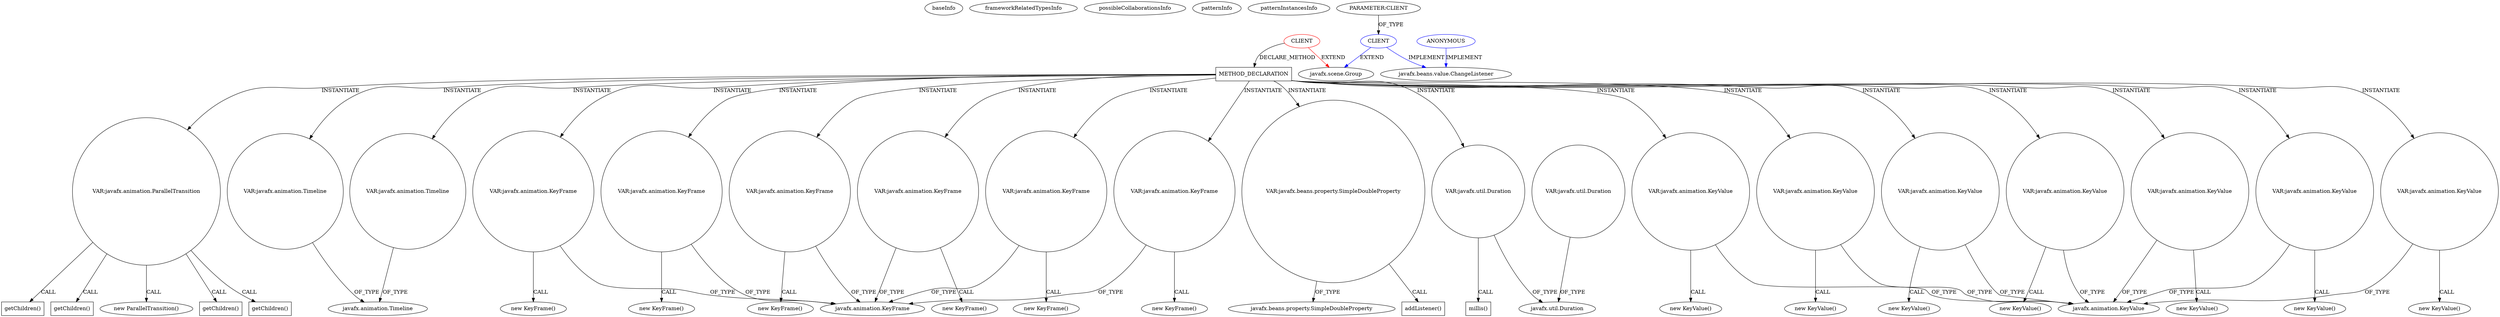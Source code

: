 digraph {
baseInfo[graphId=2656,category="pattern",isAnonymous=false,possibleRelation=true]
frameworkRelatedTypesInfo[0="javafx.scene.Group"]
possibleCollaborationsInfo[0="2656~PARAMETER_TYPE_DECLARATION-~javafx.scene.Group ~javafx.scene.Group javafx.beans.value.ChangeListener ~false~false"]
patternInfo[frequency=2.0,patternRootClient=0]
patternInstancesInfo[0="MrLoNee-RadialFx~/MrLoNee-RadialFx/RadialFx-master/src/com/mrlonee/radialfx/settingsmenu/RadialSettingsMenu.java~RadialSettingsMenu~976",1="MrLoNee-RadialFx~/MrLoNee-RadialFx/RadialFx-master/src/com/mrlonee/radialfx/moviemenu/RadialMovieMenu.java~RadialMovieMenu~969"]
34[label="new ParallelTransition()",vertexType="CONSTRUCTOR_CALL",isFrameworkType=false]
35[label="VAR:javafx.animation.ParallelTransition",vertexType="VARIABLE_EXPRESION",isFrameworkType=false,shape=circle]
32[label="METHOD_DECLARATION",vertexType="CLIENT_METHOD_DECLARATION",isFrameworkType=false,shape=box]
154[label="VAR:javafx.animation.Timeline",vertexType="VARIABLE_EXPRESION",isFrameworkType=false,shape=circle]
99[label="VAR:javafx.animation.Timeline",vertexType="VARIABLE_EXPRESION",isFrameworkType=false,shape=circle]
0[label="CLIENT",vertexType="ROOT_CLIENT_CLASS_DECLARATION",isFrameworkType=false,color=red]
41[label="VAR:javafx.animation.KeyFrame",vertexType="VARIABLE_EXPRESION",isFrameworkType=false,shape=circle]
102[label="VAR:javafx.animation.KeyFrame",vertexType="VARIABLE_EXPRESION",isFrameworkType=false,shape=circle]
40[label="new KeyFrame()",vertexType="CONSTRUCTOR_CALL",isFrameworkType=false]
101[label="new KeyFrame()",vertexType="CONSTRUCTOR_CALL",isFrameworkType=false]
157[label="VAR:javafx.animation.KeyFrame",vertexType="VARIABLE_EXPRESION",isFrameworkType=false,shape=circle]
156[label="new KeyFrame()",vertexType="CONSTRUCTOR_CALL",isFrameworkType=false]
108[label="VAR:javafx.animation.KeyFrame",vertexType="VARIABLE_EXPRESION",isFrameworkType=false,shape=circle]
107[label="new KeyFrame()",vertexType="CONSTRUCTOR_CALL",isFrameworkType=false]
160[label="VAR:javafx.animation.KeyFrame",vertexType="VARIABLE_EXPRESION",isFrameworkType=false,shape=circle]
159[label="new KeyFrame()",vertexType="CONSTRUCTOR_CALL",isFrameworkType=false]
58[label="VAR:javafx.animation.KeyFrame",vertexType="VARIABLE_EXPRESION",isFrameworkType=false,shape=circle]
57[label="new KeyFrame()",vertexType="CONSTRUCTOR_CALL",isFrameworkType=false]
74[label="getChildren()",vertexType="INSIDE_CALL",isFrameworkType=false,shape=box]
165[label="getChildren()",vertexType="INSIDE_CALL",isFrameworkType=false,shape=box]
116[label="getChildren()",vertexType="INSIDE_CALL",isFrameworkType=false,shape=box]
130[label="getChildren()",vertexType="INSIDE_CALL",isFrameworkType=false,shape=box]
76[label="VAR:javafx.beans.property.SimpleDoubleProperty",vertexType="VARIABLE_EXPRESION",isFrameworkType=false,shape=circle]
77[label="javafx.beans.property.SimpleDoubleProperty",vertexType="FRAMEWORK_CLASS_TYPE",isFrameworkType=false]
60[label="VAR:javafx.util.Duration",vertexType="VARIABLE_EXPRESION",isFrameworkType=false,shape=circle]
42[label="javafx.animation.KeyFrame",vertexType="FRAMEWORK_CLASS_TYPE",isFrameworkType=false]
105[label="VAR:javafx.animation.KeyValue",vertexType="VARIABLE_EXPRESION",isFrameworkType=false,shape=circle]
104[label="new KeyValue()",vertexType="CONSTRUCTOR_CALL",isFrameworkType=false]
45[label="javafx.animation.KeyValue",vertexType="FRAMEWORK_CLASS_TYPE",isFrameworkType=false]
64[label="VAR:javafx.animation.KeyValue",vertexType="VARIABLE_EXPRESION",isFrameworkType=false,shape=circle]
63[label="new KeyValue()",vertexType="CONSTRUCTOR_CALL",isFrameworkType=false]
113[label="VAR:javafx.animation.KeyValue",vertexType="VARIABLE_EXPRESION",isFrameworkType=false,shape=circle]
112[label="new KeyValue()",vertexType="CONSTRUCTOR_CALL",isFrameworkType=false]
50[label="VAR:javafx.animation.KeyValue",vertexType="VARIABLE_EXPRESION",isFrameworkType=false,shape=circle]
49[label="new KeyValue()",vertexType="CONSTRUCTOR_CALL",isFrameworkType=false]
121[label="VAR:javafx.animation.KeyValue",vertexType="VARIABLE_EXPRESION",isFrameworkType=false,shape=circle]
120[label="new KeyValue()",vertexType="CONSTRUCTOR_CALL",isFrameworkType=false]
124[label="VAR:javafx.animation.KeyValue",vertexType="VARIABLE_EXPRESION",isFrameworkType=false,shape=circle]
123[label="new KeyValue()",vertexType="CONSTRUCTOR_CALL",isFrameworkType=false]
132[label="VAR:javafx.animation.KeyValue",vertexType="VARIABLE_EXPRESION",isFrameworkType=false,shape=circle]
131[label="new KeyValue()",vertexType="CONSTRUCTOR_CALL",isFrameworkType=false]
62[label="javafx.util.Duration",vertexType="FRAMEWORK_CLASS_TYPE",isFrameworkType=false]
226[label="VAR:javafx.util.Duration",vertexType="VARIABLE_EXPRESION",isFrameworkType=false,shape=circle]
39[label="javafx.animation.Timeline",vertexType="FRAMEWORK_CLASS_TYPE",isFrameworkType=false]
1[label="javafx.scene.Group",vertexType="FRAMEWORK_CLASS_TYPE",isFrameworkType=false]
97[label="addListener()",vertexType="INSIDE_CALL",isFrameworkType=false,shape=box]
169[label="CLIENT",vertexType="REFERENCE_CLIENT_CLASS_DECLARATION",isFrameworkType=false,color=blue]
81[label="javafx.beans.value.ChangeListener",vertexType="FRAMEWORK_INTERFACE_TYPE",isFrameworkType=false]
80[label="ANONYMOUS",vertexType="REFERENCE_ANONYMOUS_DECLARATION",isFrameworkType=false,color=blue]
168[label="PARAMETER:CLIENT",vertexType="PARAMETER_DECLARATION",isFrameworkType=false]
111[label="millis()",vertexType="INSIDE_CALL",isFrameworkType=false,shape=box]
76->97[label="CALL"]
32->35[label="INSTANTIATE"]
32->102[label="INSTANTIATE"]
58->42[label="OF_TYPE"]
108->107[label="CALL"]
35->116[label="CALL"]
157->156[label="CALL"]
32->132[label="INSTANTIATE"]
35->34[label="CALL"]
102->101[label="CALL"]
160->159[label="CALL"]
35->130[label="CALL"]
105->104[label="CALL"]
124->45[label="OF_TYPE"]
80->81[label="IMPLEMENT",color=blue]
32->113[label="INSTANTIATE"]
32->99[label="INSTANTIATE"]
32->64[label="INSTANTIATE"]
168->169[label="OF_TYPE"]
32->157[label="INSTANTIATE"]
58->57[label="CALL"]
50->45[label="OF_TYPE"]
35->74[label="CALL"]
32->58[label="INSTANTIATE"]
102->42[label="OF_TYPE"]
60->62[label="OF_TYPE"]
121->120[label="CALL"]
32->121[label="INSTANTIATE"]
0->32[label="DECLARE_METHOD"]
64->45[label="OF_TYPE"]
76->77[label="OF_TYPE"]
160->42[label="OF_TYPE"]
169->1[label="EXTEND",color=blue]
113->112[label="CALL"]
50->49[label="CALL"]
32->108[label="INSTANTIATE"]
32->60[label="INSTANTIATE"]
157->42[label="OF_TYPE"]
32->154[label="INSTANTIATE"]
0->1[label="EXTEND",color=red]
121->45[label="OF_TYPE"]
32->124[label="INSTANTIATE"]
32->105[label="INSTANTIATE"]
32->50[label="INSTANTIATE"]
32->76[label="INSTANTIATE"]
154->39[label="OF_TYPE"]
60->111[label="CALL"]
35->165[label="CALL"]
99->39[label="OF_TYPE"]
124->123[label="CALL"]
32->160[label="INSTANTIATE"]
64->63[label="CALL"]
132->131[label="CALL"]
169->81[label="IMPLEMENT",color=blue]
32->41[label="INSTANTIATE"]
105->45[label="OF_TYPE"]
226->62[label="OF_TYPE"]
41->42[label="OF_TYPE"]
132->45[label="OF_TYPE"]
113->45[label="OF_TYPE"]
41->40[label="CALL"]
108->42[label="OF_TYPE"]
}
